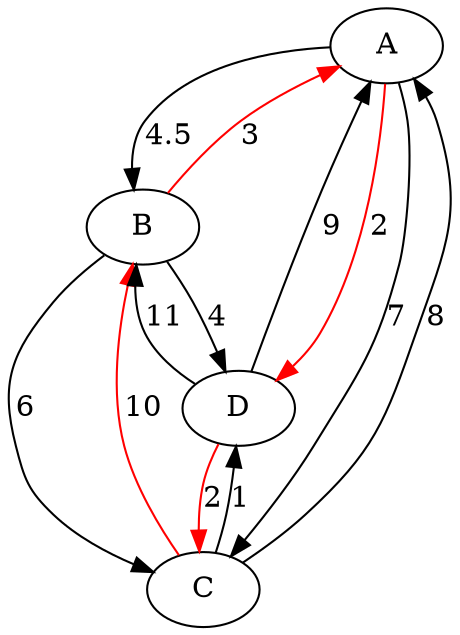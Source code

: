 digraph G {
A;
B;
C;
D;
A -> B[label="4.5" weight="4.5"];
A -> C[label="7" weight="7"];
A -> D[label="2" weight="2"color="red"];
B -> A[label="3" weight="3"color="red"];
B -> C[label="6" weight="6"];
B -> D[label="4" weight="4"];
C -> A[label="8" weight="8"];
C -> B[label="10" weight="10"color="red"];
C -> D[label="1" weight="1"];
D -> A[label="9" weight="9"];
D -> B[label="11" weight="11"];
D -> C[label="2" weight="2"color="red"];
}
